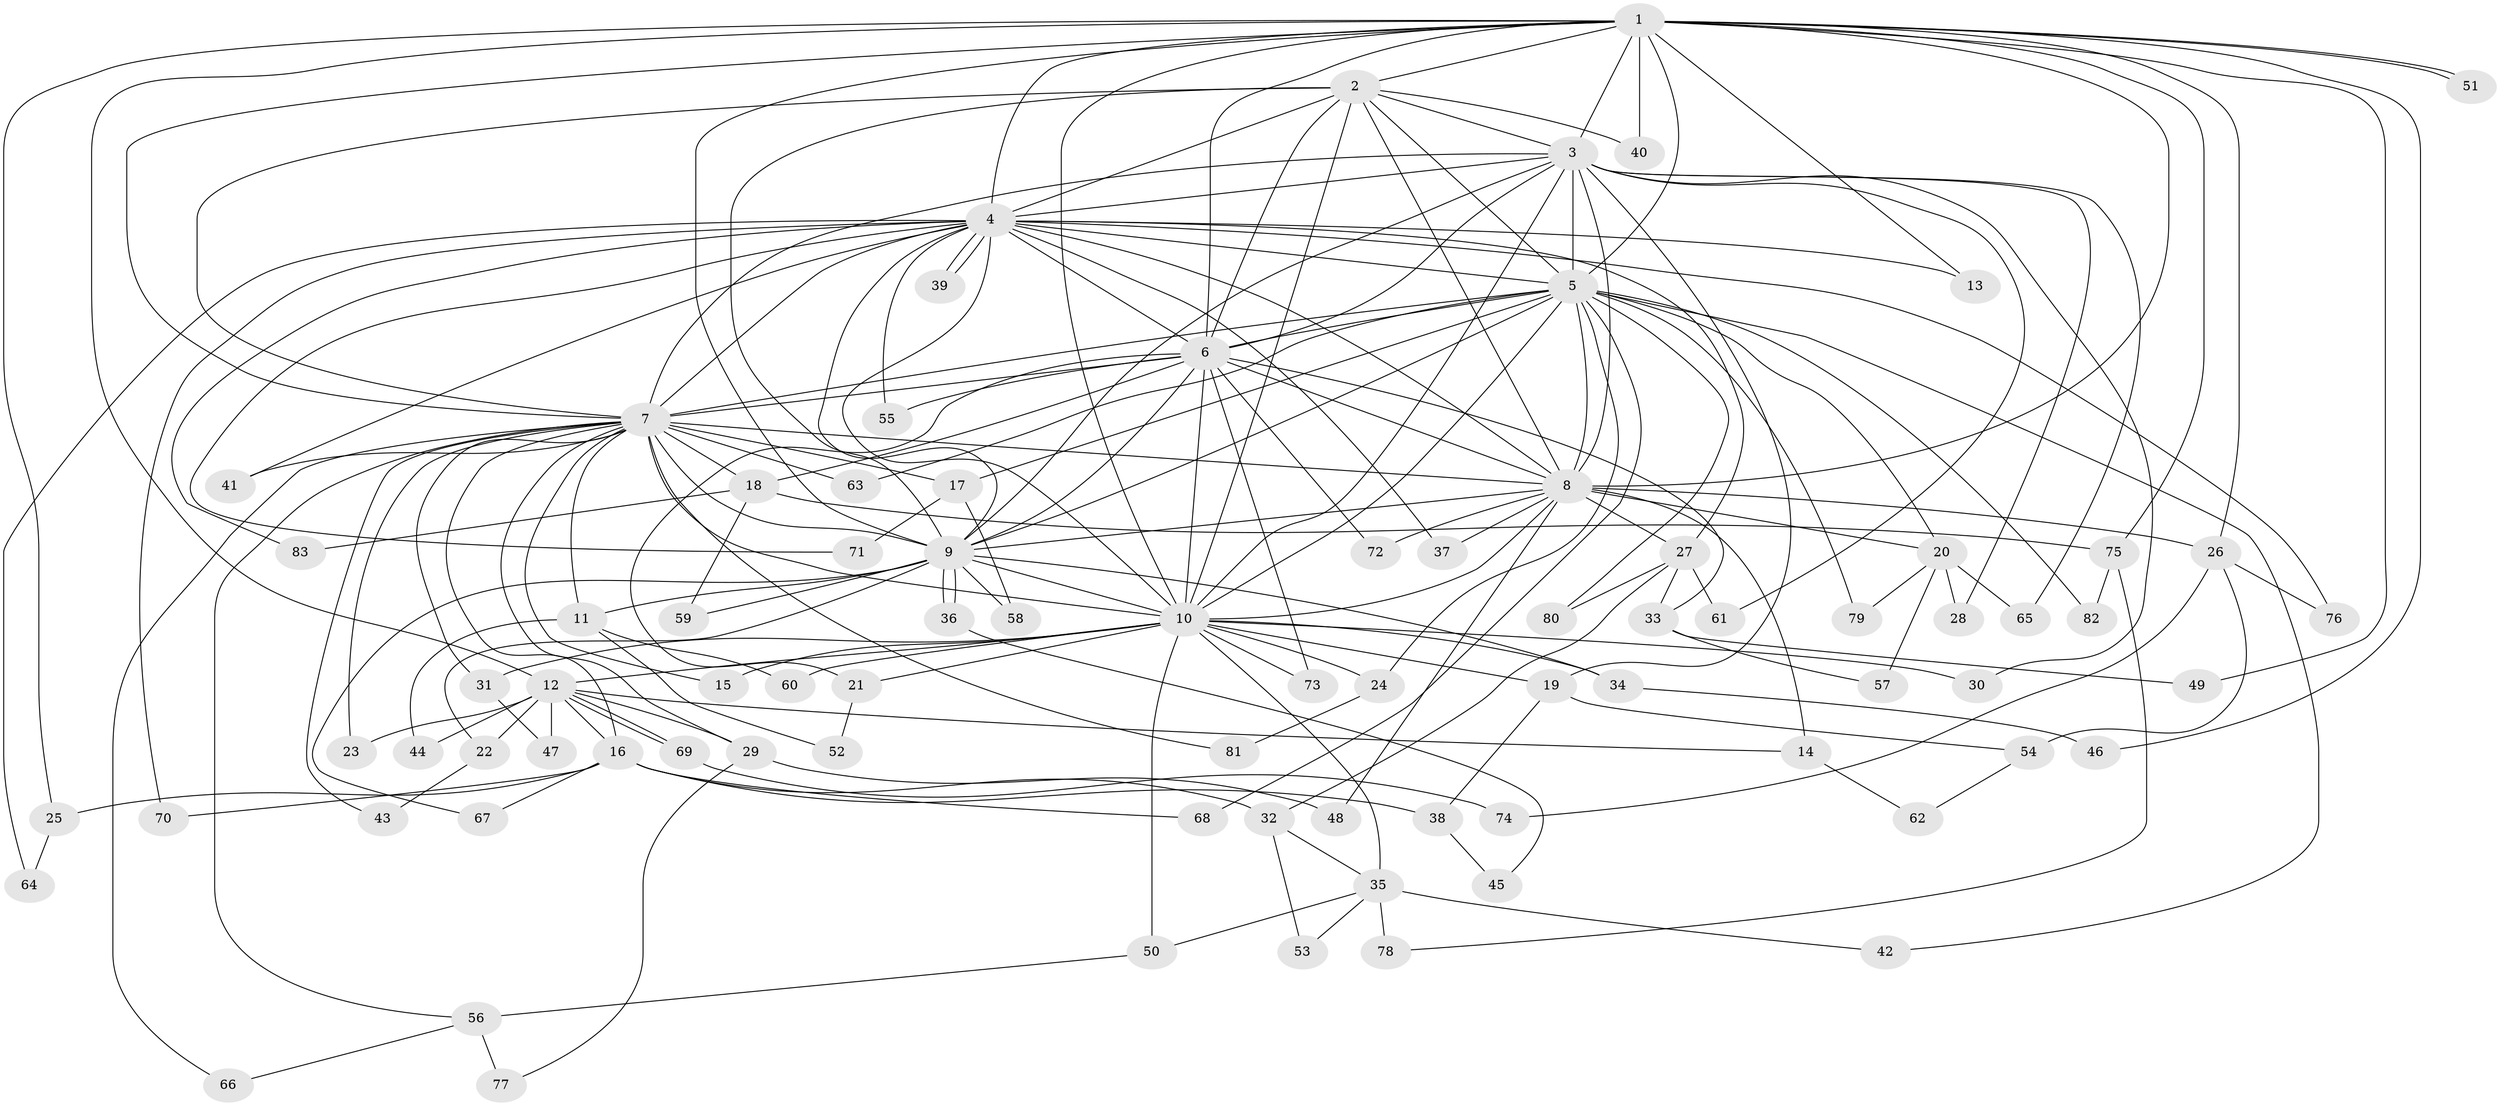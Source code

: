 // Generated by graph-tools (version 1.1) at 2025/25/03/09/25 03:25:37]
// undirected, 83 vertices, 191 edges
graph export_dot {
graph [start="1"]
  node [color=gray90,style=filled];
  1;
  2;
  3;
  4;
  5;
  6;
  7;
  8;
  9;
  10;
  11;
  12;
  13;
  14;
  15;
  16;
  17;
  18;
  19;
  20;
  21;
  22;
  23;
  24;
  25;
  26;
  27;
  28;
  29;
  30;
  31;
  32;
  33;
  34;
  35;
  36;
  37;
  38;
  39;
  40;
  41;
  42;
  43;
  44;
  45;
  46;
  47;
  48;
  49;
  50;
  51;
  52;
  53;
  54;
  55;
  56;
  57;
  58;
  59;
  60;
  61;
  62;
  63;
  64;
  65;
  66;
  67;
  68;
  69;
  70;
  71;
  72;
  73;
  74;
  75;
  76;
  77;
  78;
  79;
  80;
  81;
  82;
  83;
  1 -- 2;
  1 -- 3;
  1 -- 4;
  1 -- 5;
  1 -- 6;
  1 -- 7;
  1 -- 8;
  1 -- 9;
  1 -- 10;
  1 -- 12;
  1 -- 13;
  1 -- 25;
  1 -- 26;
  1 -- 40;
  1 -- 46;
  1 -- 49;
  1 -- 51;
  1 -- 51;
  1 -- 75;
  2 -- 3;
  2 -- 4;
  2 -- 5;
  2 -- 6;
  2 -- 7;
  2 -- 8;
  2 -- 9;
  2 -- 10;
  2 -- 40;
  3 -- 4;
  3 -- 5;
  3 -- 6;
  3 -- 7;
  3 -- 8;
  3 -- 9;
  3 -- 10;
  3 -- 19;
  3 -- 28;
  3 -- 30;
  3 -- 61;
  3 -- 65;
  4 -- 5;
  4 -- 6;
  4 -- 7;
  4 -- 8;
  4 -- 9;
  4 -- 10;
  4 -- 13;
  4 -- 27;
  4 -- 37;
  4 -- 39;
  4 -- 39;
  4 -- 41;
  4 -- 55;
  4 -- 64;
  4 -- 70;
  4 -- 71;
  4 -- 76;
  4 -- 83;
  5 -- 6;
  5 -- 7;
  5 -- 8;
  5 -- 9;
  5 -- 10;
  5 -- 17;
  5 -- 20;
  5 -- 24;
  5 -- 42;
  5 -- 63;
  5 -- 68;
  5 -- 79;
  5 -- 80;
  5 -- 82;
  6 -- 7;
  6 -- 8;
  6 -- 9;
  6 -- 10;
  6 -- 18;
  6 -- 21;
  6 -- 33;
  6 -- 55;
  6 -- 72;
  6 -- 73;
  7 -- 8;
  7 -- 9;
  7 -- 10;
  7 -- 11;
  7 -- 15;
  7 -- 16;
  7 -- 17;
  7 -- 18;
  7 -- 23;
  7 -- 29;
  7 -- 31;
  7 -- 41;
  7 -- 43;
  7 -- 56;
  7 -- 63;
  7 -- 66;
  7 -- 81;
  8 -- 9;
  8 -- 10;
  8 -- 14;
  8 -- 20;
  8 -- 26;
  8 -- 27;
  8 -- 37;
  8 -- 48;
  8 -- 72;
  9 -- 10;
  9 -- 11;
  9 -- 22;
  9 -- 34;
  9 -- 36;
  9 -- 36;
  9 -- 58;
  9 -- 59;
  9 -- 67;
  10 -- 12;
  10 -- 15;
  10 -- 19;
  10 -- 21;
  10 -- 24;
  10 -- 30;
  10 -- 31;
  10 -- 34;
  10 -- 35;
  10 -- 50;
  10 -- 60;
  10 -- 73;
  11 -- 44;
  11 -- 52;
  11 -- 60;
  12 -- 14;
  12 -- 16;
  12 -- 22;
  12 -- 23;
  12 -- 29;
  12 -- 44;
  12 -- 47;
  12 -- 69;
  12 -- 69;
  14 -- 62;
  16 -- 25;
  16 -- 32;
  16 -- 38;
  16 -- 67;
  16 -- 68;
  16 -- 70;
  17 -- 58;
  17 -- 71;
  18 -- 59;
  18 -- 75;
  18 -- 83;
  19 -- 38;
  19 -- 54;
  20 -- 28;
  20 -- 57;
  20 -- 65;
  20 -- 79;
  21 -- 52;
  22 -- 43;
  24 -- 81;
  25 -- 64;
  26 -- 54;
  26 -- 74;
  26 -- 76;
  27 -- 32;
  27 -- 33;
  27 -- 61;
  27 -- 80;
  29 -- 48;
  29 -- 77;
  31 -- 47;
  32 -- 35;
  32 -- 53;
  33 -- 49;
  33 -- 57;
  34 -- 46;
  35 -- 42;
  35 -- 50;
  35 -- 53;
  35 -- 78;
  36 -- 45;
  38 -- 45;
  50 -- 56;
  54 -- 62;
  56 -- 66;
  56 -- 77;
  69 -- 74;
  75 -- 78;
  75 -- 82;
}
